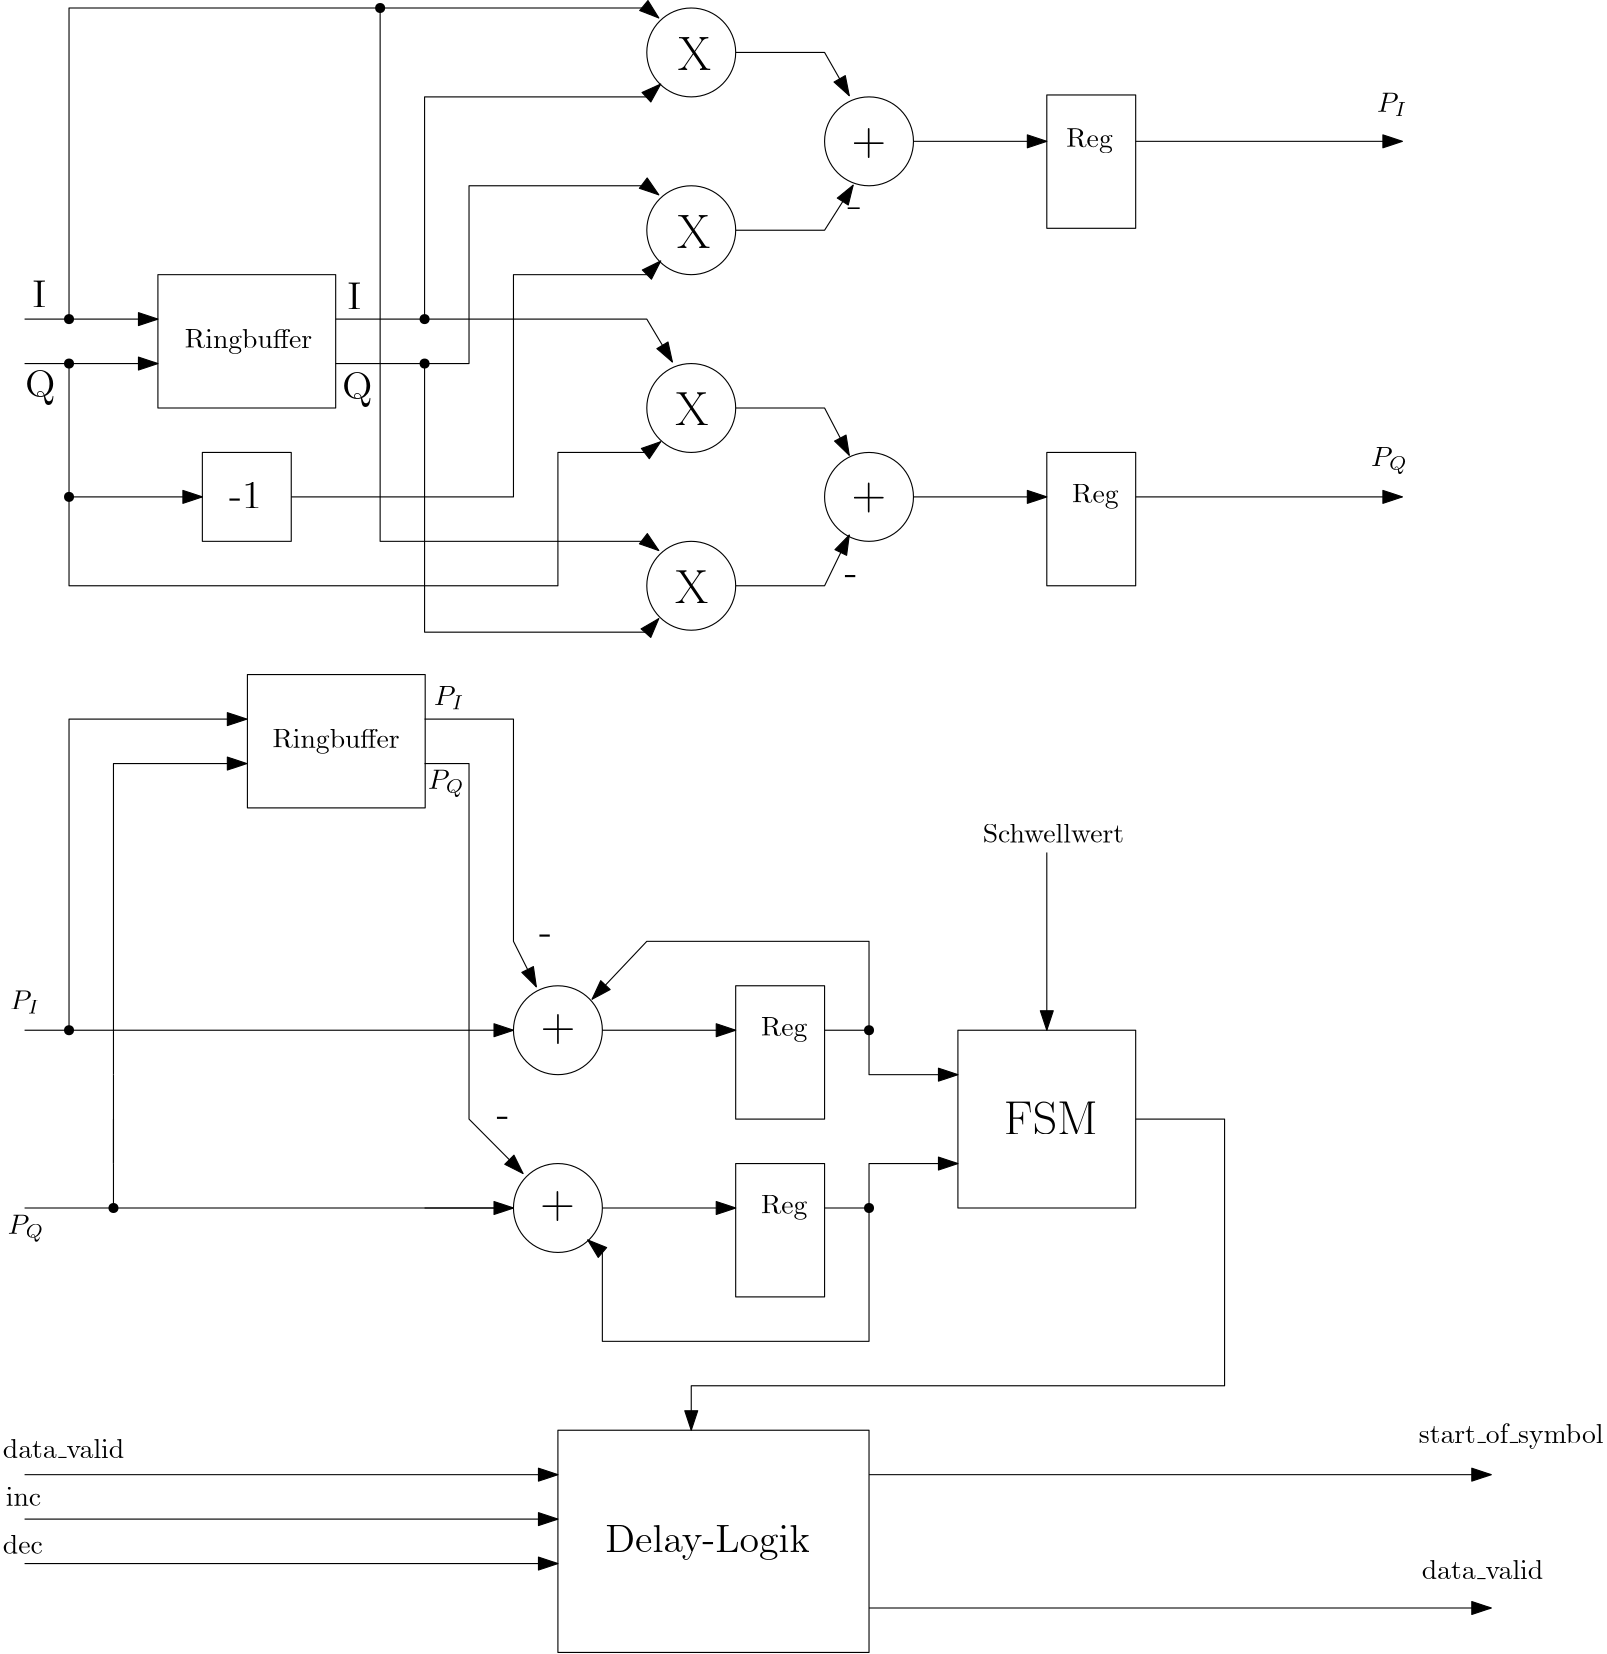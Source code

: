 <?xml version="1.0"?>
<!DOCTYPE ipe SYSTEM "ipe.dtd">
<ipe version="70206" creator="Ipe 7.2.7">
<info created="D:20190212224111" modified="D:20190212224708"/>
<ipestyle name="basic">
<symbol name="arrow/arc(spx)">
<path stroke="sym-stroke" fill="sym-stroke" pen="sym-pen">
0 0 m
-1 0.333 l
-1 -0.333 l
h
</path>
</symbol>
<symbol name="arrow/farc(spx)">
<path stroke="sym-stroke" fill="white" pen="sym-pen">
0 0 m
-1 0.333 l
-1 -0.333 l
h
</path>
</symbol>
<symbol name="arrow/ptarc(spx)">
<path stroke="sym-stroke" fill="sym-stroke" pen="sym-pen">
0 0 m
-1 0.333 l
-0.8 0 l
-1 -0.333 l
h
</path>
</symbol>
<symbol name="arrow/fptarc(spx)">
<path stroke="sym-stroke" fill="white" pen="sym-pen">
0 0 m
-1 0.333 l
-0.8 0 l
-1 -0.333 l
h
</path>
</symbol>
<symbol name="mark/circle(sx)" transformations="translations">
<path fill="sym-stroke">
0.6 0 0 0.6 0 0 e
0.4 0 0 0.4 0 0 e
</path>
</symbol>
<symbol name="mark/disk(sx)" transformations="translations">
<path fill="sym-stroke">
0.6 0 0 0.6 0 0 e
</path>
</symbol>
<symbol name="mark/fdisk(sfx)" transformations="translations">
<group>
<path fill="sym-fill">
0.5 0 0 0.5 0 0 e
</path>
<path fill="sym-stroke" fillrule="eofill">
0.6 0 0 0.6 0 0 e
0.4 0 0 0.4 0 0 e
</path>
</group>
</symbol>
<symbol name="mark/box(sx)" transformations="translations">
<path fill="sym-stroke" fillrule="eofill">
-0.6 -0.6 m
0.6 -0.6 l
0.6 0.6 l
-0.6 0.6 l
h
-0.4 -0.4 m
0.4 -0.4 l
0.4 0.4 l
-0.4 0.4 l
h
</path>
</symbol>
<symbol name="mark/square(sx)" transformations="translations">
<path fill="sym-stroke">
-0.6 -0.6 m
0.6 -0.6 l
0.6 0.6 l
-0.6 0.6 l
h
</path>
</symbol>
<symbol name="mark/fsquare(sfx)" transformations="translations">
<group>
<path fill="sym-fill">
-0.5 -0.5 m
0.5 -0.5 l
0.5 0.5 l
-0.5 0.5 l
h
</path>
<path fill="sym-stroke" fillrule="eofill">
-0.6 -0.6 m
0.6 -0.6 l
0.6 0.6 l
-0.6 0.6 l
h
-0.4 -0.4 m
0.4 -0.4 l
0.4 0.4 l
-0.4 0.4 l
h
</path>
</group>
</symbol>
<symbol name="mark/cross(sx)" transformations="translations">
<group>
<path fill="sym-stroke">
-0.43 -0.57 m
0.57 0.43 l
0.43 0.57 l
-0.57 -0.43 l
h
</path>
<path fill="sym-stroke">
-0.43 0.57 m
0.57 -0.43 l
0.43 -0.57 l
-0.57 0.43 l
h
</path>
</group>
</symbol>
<symbol name="arrow/fnormal(spx)">
<path stroke="sym-stroke" fill="white" pen="sym-pen">
0 0 m
-1 0.333 l
-1 -0.333 l
h
</path>
</symbol>
<symbol name="arrow/pointed(spx)">
<path stroke="sym-stroke" fill="sym-stroke" pen="sym-pen">
0 0 m
-1 0.333 l
-0.8 0 l
-1 -0.333 l
h
</path>
</symbol>
<symbol name="arrow/fpointed(spx)">
<path stroke="sym-stroke" fill="white" pen="sym-pen">
0 0 m
-1 0.333 l
-0.8 0 l
-1 -0.333 l
h
</path>
</symbol>
<symbol name="arrow/linear(spx)">
<path stroke="sym-stroke" pen="sym-pen">
-1 0.333 m
0 0 l
-1 -0.333 l
</path>
</symbol>
<symbol name="arrow/fdouble(spx)">
<path stroke="sym-stroke" fill="white" pen="sym-pen">
0 0 m
-1 0.333 l
-1 -0.333 l
h
-1 0 m
-2 0.333 l
-2 -0.333 l
h
</path>
</symbol>
<symbol name="arrow/double(spx)">
<path stroke="sym-stroke" fill="sym-stroke" pen="sym-pen">
0 0 m
-1 0.333 l
-1 -0.333 l
h
-1 0 m
-2 0.333 l
-2 -0.333 l
h
</path>
</symbol>
<pen name="heavier" value="0.8"/>
<pen name="fat" value="1.2"/>
<pen name="ultrafat" value="2"/>
<symbolsize name="large" value="5"/>
<symbolsize name="small" value="2"/>
<symbolsize name="tiny" value="1.1"/>
<arrowsize name="large" value="10"/>
<arrowsize name="small" value="5"/>
<arrowsize name="tiny" value="3"/>
<color name="red" value="1 0 0"/>
<color name="green" value="0 1 0"/>
<color name="blue" value="0 0 1"/>
<color name="yellow" value="1 1 0"/>
<color name="orange" value="1 0.647 0"/>
<color name="gold" value="1 0.843 0"/>
<color name="purple" value="0.627 0.125 0.941"/>
<color name="gray" value="0.745"/>
<color name="brown" value="0.647 0.165 0.165"/>
<color name="navy" value="0 0 0.502"/>
<color name="pink" value="1 0.753 0.796"/>
<color name="seagreen" value="0.18 0.545 0.341"/>
<color name="turquoise" value="0.251 0.878 0.816"/>
<color name="violet" value="0.933 0.51 0.933"/>
<color name="darkblue" value="0 0 0.545"/>
<color name="darkcyan" value="0 0.545 0.545"/>
<color name="darkgray" value="0.663"/>
<color name="darkgreen" value="0 0.392 0"/>
<color name="darkmagenta" value="0.545 0 0.545"/>
<color name="darkorange" value="1 0.549 0"/>
<color name="darkred" value="0.545 0 0"/>
<color name="lightblue" value="0.678 0.847 0.902"/>
<color name="lightcyan" value="0.878 1 1"/>
<color name="lightgray" value="0.827"/>
<color name="lightgreen" value="0.565 0.933 0.565"/>
<color name="lightyellow" value="1 1 0.878"/>
<dashstyle name="dashed" value="[4] 0"/>
<dashstyle name="dotted" value="[1 3] 0"/>
<dashstyle name="dash dotted" value="[4 2 1 2] 0"/>
<dashstyle name="dash dot dotted" value="[4 2 1 2 1 2] 0"/>
<textsize name="large" value="\large"/>
<textsize name="Large" value="\Large"/>
<textsize name="LARGE" value="\LARGE"/>
<textsize name="huge" value="\huge"/>
<textsize name="Huge" value="\Huge"/>
<textsize name="small" value="\small"/>
<textsize name="footnote" value="\footnotesize"/>
<textsize name="tiny" value="\tiny"/>
<textstyle name="center" begin="\begin{center}" end="\end{center}"/>
<textstyle name="itemize" begin="\begin{itemize}" end="\end{itemize}"/>
<textstyle name="item" begin="\begin{itemize}\item{}" end="\end{itemize}"/>
<gridsize name="4 pts" value="4"/>
<gridsize name="8 pts (~3 mm)" value="8"/>
<gridsize name="16 pts (~6 mm)" value="16"/>
<gridsize name="32 pts (~12 mm)" value="32"/>
<gridsize name="10 pts (~3.5 mm)" value="10"/>
<gridsize name="20 pts (~7 mm)" value="20"/>
<gridsize name="14 pts (~5 mm)" value="14"/>
<gridsize name="28 pts (~10 mm)" value="28"/>
<gridsize name="56 pts (~20 mm)" value="56"/>
<anglesize name="90 deg" value="90"/>
<anglesize name="60 deg" value="60"/>
<anglesize name="45 deg" value="45"/>
<anglesize name="30 deg" value="30"/>
<anglesize name="22.5 deg" value="22.5"/>
<opacity name="10%" value="0.1"/>
<opacity name="30%" value="0.3"/>
<opacity name="50%" value="0.5"/>
<opacity name="75%" value="0.75"/>
<tiling name="falling" angle="-60" step="4" width="1"/>
<tiling name="rising" angle="30" step="4" width="1"/>
</ipestyle>
<page>
<layer name="alpha"/>
<view layers="alpha" active="alpha"/>
<path layer="alpha" stroke="black">
64 704 m
64 656 l
128 656 l
128 704 l
h
</path>
<path matrix="1 0 0 1 -159.78 -143.956" stroke="black">
256 704 m
256 656 l
320 656 l
320 704 l
h
</path>
<text matrix="1 0 0 1 -86.2979 101.598" transformations="translations" pos="160 576" stroke="black" type="label" width="45.828" height="6.926" depth="1.93" valign="baseline">Ringbuffer</text>
<text matrix="1 0 0 1 -198.778 -90.3574" transformations="translations" pos="304 624" stroke="black" type="label" width="45.828" height="6.926" depth="1.93" valign="baseline">Ringbuffer</text>
<path stroke="black" arrow="normal/normal">
16 688 m
64 688 l
</path>
<path stroke="black" arrow="normal/normal">
16 672 m
64 672 l
</path>
<path matrix="1 0 0 1 112 32.6998" stroke="black">
272 736 m
272 688 l
304 688 l
304 736 l
h
</path>
<path matrix="1 0 0 1 112 -16" stroke="black">
272 656 m
272 608 l
304 608 l
304 656 l
h
</path>
<text matrix="1 0 0 1 54.9977 157.901" transformations="translations" pos="336 592" stroke="black" type="label" width="16.743" height="6.815" depth="1.93" valign="baseline">Reg</text>
<text matrix="1 0 0 1 137.097 125.901" transformations="translations" pos="256 496" stroke="black" type="label" width="16.743" height="6.815" depth="1.93" valign="baseline">Reg</text>
<path matrix="1 0 0 1 32 48" stroke="black">
16 0 0 16 224 736 e
</path>
<path matrix="1 0 0 1 32 48" stroke="black">
16 0 0 16 224 672 e
</path>
<path matrix="1 0 0 1 32 48" stroke="black">
16 0 0 16 224 608 e
</path>
<path matrix="1 0 0 1 32 48" stroke="black">
16 0 0 16 224 544 e
</path>
<text matrix="1 0 0 1 27.1016 41.7021" transformations="translations" pos="224 736" stroke="black" type="label" width="11.936" height="11.761" depth="0" valign="baseline" size="LARGE">X</text>
<text matrix="1 0 0 1 -5.08762 25.6075" transformations="translations" pos="256 688" stroke="black" type="label" width="11.936" height="11.761" depth="0" valign="baseline" size="LARGE">X</text>
<text matrix="1 0 0 1 -5.78738 57.7967" transformations="translations" pos="256 592" stroke="black" type="label" width="11.936" height="11.761" depth="0" valign="baseline" size="LARGE">X</text>
<text matrix="1 0 0 1 -21.882 41.7021" transformations="translations" pos="272 544" stroke="black" type="label" width="11.936" height="11.761" depth="0" valign="baseline" size="LARGE">X</text>
<path stroke="black" arrow="normal/normal">
32 688 m
32 800 l
240 800 l
244.318 796.416 l
</path>
<path stroke="black" arrow="normal/normal">
128 688 m
160 688 l
160 768 l
240 768 l
245.018 772.624 l
</path>
<path stroke="black" arrow="normal/normal">
32 672 m
32 624 l
80 624 l
</path>
<path stroke="black" arrow="normal/normal">
112 624 m
192 624 l
192 704 l
240 704 l
245.018 708.945 l
</path>
<path stroke="black" arrow="normal/normal">
128 672 m
176 672 l
176 736 l
240 736 l
244.318 732.737 l
</path>
<path stroke="black">
80 640 m
80 608 l
112 608 l
112 640 l
h
</path>
<text matrix="1 0 0 1 -54.3896 59.8304" transformations="translations" pos="144 560" stroke="black" type="label" width="11.706" height="9.245" depth="0" valign="baseline" size="Large">-1</text>
<path stroke="black">
16 0 0 16 320 752 e
</path>
<path stroke="black">
16 0 0 16 320 624 e
</path>
<text matrix="1 0 0 1 41.7021 283.102" transformations="translations" pos="272 464" stroke="black" type="label" width="12.392" height="9.703" depth="1.09" valign="baseline" size="LARGE">+</text>
<text matrix="1 0 0 1 -6.2979 59.4801" transformations="translations" pos="320 560" stroke="black" type="label" width="12.392" height="9.703" depth="1.09" valign="baseline" size="LARGE">+</text>
<path stroke="black" arrow="normal/normal">
336 752 m
384 752 l
</path>
<path stroke="black" arrow="normal/normal">
336 624 m
384 624 l
</path>
<path stroke="black" arrow="normal/normal">
272 784 m
304 784 l
312.895 768.425 l
</path>
<path stroke="black" arrow="normal/normal">
272 720 m
304 720 l
314.294 736.236 l
</path>
<path stroke="black" arrow="normal/normal">
160 688 m
240 688 l
249.216 672.557 l
</path>
<path stroke="black" arrow="normal/normal">
32 624 m
32 592 l
208 592 l
208 640 l
240 640 l
245.018 643.867 l
</path>
<use name="mark/disk(sx)" pos="32 624" size="normal" stroke="black"/>
<use name="mark/disk(sx)" pos="160 688" size="normal" stroke="black"/>
<use name="mark/disk(sx)" pos="32 688" size="normal" stroke="black"/>
<use name="mark/disk(sx)" pos="32 672" size="normal" stroke="black"/>
<path stroke="black" arrow="normal/normal">
144 800 m
144 608 l
240 608 l
244.318 604.68 l
</path>
<path matrix="1 0 0 1 0 -0.699766" stroke="black" arrow="normal/normal">
160 672 m
160 576 l
240 576 l
244.318 580.888 l
</path>
<use name="mark/disk(sx)" pos="144 800" size="normal" stroke="black"/>
<use name="mark/disk(sx)" pos="160 672" size="normal" stroke="black"/>
<text matrix="1 0 0 1 -109.201 196.199" transformations="translations" pos="128 496" stroke="black" type="label" width="5.068" height="9.803" depth="0" valign="baseline" size="Large">I</text>
<text matrix="1 0 0 1 -165.145 174.942" transformations="translations" pos="181.339 485.02" stroke="black" type="label" width="10.926" height="9.803" depth="2.79" valign="baseline" size="Large">Q</text>
<text matrix="1 0 0 1 4.16115 195.499" transformations="translations" pos="128 496" stroke="black" type="label" width="5.068" height="9.803" depth="0" valign="baseline" size="Large">I</text>
<text matrix="1 0 0 1 -51.0831 174.242" transformations="translations" pos="181.339 485.02" stroke="black" type="label" width="10.926" height="9.803" depth="2.79" valign="baseline" size="Large">Q</text>
<path stroke="black" arrow="normal/normal">
272 656 m
304 656 l
312.895 638.968 l
</path>
<path stroke="black" arrow="normal/normal">
272 592 m
304 592 l
312.895 610.278 l
</path>
<path stroke="black" arrow="normal/normal">
416 752 m
512 752 l
</path>
<path stroke="black" arrow="normal/normal">
416 624 m
512 624 l
</path>
<text matrix="1 0 0 1 54.9047 -5.38282" transformations="translations" pos="448 768" stroke="black" type="label" width="10.967" height="6.812" depth="1.49" valign="baseline" style="math">P_{I}</text>
<text matrix="1 0 0 1 52.7516 -4.84454" transformations="translations" pos="448 640" stroke="black" type="label" width="13.169" height="6.808" depth="2.85" valign="baseline" style="math">P_{Q}</text>
<text matrix="1 0 0 1 -10.3516 -64.4141" transformations="translations" pos="21.1349 503.899" stroke="black" type="label" width="10.967" height="6.812" depth="1.49" valign="baseline" style="math">P_I</text>
<text matrix="1 0 0 1 -12.0078 -114.484" transformations="translations" pos="21.963 473.259" stroke="black" type="label" width="13.169" height="6.808" depth="2.85" valign="baseline" style="math">P_Q</text>
<path stroke="black" arrow="normal/normal">
32 432 m
32 544 l
96 544 l
</path>
<path stroke="black" arrow="normal/normal">
48 416 m
48 528 l
96 528 l
</path>
<path stroke="black">
48 384 m
48 416 l
48 416 l
</path>
<path matrix="1 0 0 1 0 -208" stroke="black">
272 656 m
272 608 l
304 608 l
304 656 l
h
</path>
<text matrix="1 0 0 1 25.097 -66.099" transformations="translations" pos="256 496" stroke="black" type="label" width="16.743" height="6.815" depth="1.93" valign="baseline">Reg</text>
<path matrix="1 0 0 1 0 -272" stroke="black">
272 656 m
272 608 l
304 608 l
304 656 l
h
</path>
<text matrix="1 0 0 1 25.097 -130.099" transformations="translations" pos="256 496" stroke="black" type="label" width="16.743" height="6.815" depth="1.93" valign="baseline">Reg</text>
<path matrix="1 0 0 1 0 16" stroke="black">
48 368 m
48 384 l
</path>
<path stroke="black">
16 0 0 16 208 432 e
</path>
<path stroke="black">
16 0 0 16 208 368 e
</path>
<text matrix="1 0 0 1 -3.1851 -4.45914" transformations="translations" pos="204.971 432.555" stroke="black" type="label" width="12.392" height="9.703" depth="1.09" valign="baseline" size="LARGE">+</text>
<text matrix="1 0 0 1 -8.91828 -0.95553" transformations="translations" pos="210.569 365.377" stroke="black" type="label" width="12.392" height="9.703" depth="1.09" valign="baseline" size="LARGE">+</text>
<text transformations="translations" pos="311.216 592.267" stroke="black" type="label" width="4.682" height="6.177" depth="0" valign="baseline" size="Large">-</text>
<text transformations="translations" pos="312.235 724.258" stroke="black" type="label" width="5.197" height="7.411" depth="0" valign="baseline" size="LARGE">-</text>
<path stroke="black" arrow="normal/normal">
304 432 m
320 432 l
320 464 l
240 464 l
220.297 443.154 l
</path>
<path stroke="black" arrow="normal/normal">
160 544 m
192 544 l
192 464 l
200.231 447.614 l
</path>
<path stroke="black" arrow="normal/normal">
16 432 m
192 432 l
</path>
<text transformations="translations" pos="201.186 462.902" stroke="black" type="label" width="4.682" height="6.177" depth="0" valign="baseline" size="Large">-</text>
<path stroke="black" arrow="normal/normal">
224 432 m
272 432 l
</path>
<path stroke="black">
16 368 m
192 368 l
</path>
<path stroke="black">
48 368 m
48 384 l
</path>
<use name="mark/disk(sx)" pos="32 432" size="normal" stroke="black"/>
<use name="mark/disk(sx)" pos="48 368" size="normal" stroke="black"/>
<path stroke="black" arrow="normal/normal">
160 368 m
192 368 l
</path>
<path stroke="black" arrow="normal/normal">
224 368 m
272 368 l
</path>
<path stroke="black" arrow="normal/normal">
304 368 m
320 368 l
320 320 l
224 320 l
224 352 l
218.704 356.52 l
</path>
<path stroke="black" arrow="normal/normal">
160 528 m
176 528 l
176 400 l
195.453 380.408 l
</path>
<text transformations="translations" pos="185.898 397.289" stroke="black" type="label" width="4.682" height="6.177" depth="0" valign="baseline" size="Large">-</text>
<text matrix="1 0 0 1 -3.76797 -2.15313" transformations="translations" pos="167.134 551.219" stroke="black" type="label" width="10.967" height="6.812" depth="1.49" valign="baseline" style="math">P_I</text>
<text matrix="1 0 0 1 -5.38282 1.61485" transformations="translations" pos="166.595 517.308" stroke="black" type="label" width="13.169" height="6.808" depth="2.85" valign="baseline" style="math">P_Q</text>
<path matrix="1 0 0 1 0 -16" stroke="black">
352 448 m
352 384 l
416 384 l
416 448 l
h
</path>
<text matrix="1 0 0 1 0.538282 -37.5313" transformations="translations" pos="368 432" stroke="black" type="label" width="33.794" height="11.761" depth="0" valign="baseline" size="LARGE">FSM</text>
<path stroke="black" arrow="normal/normal">
320 432 m
320 416 l
352 416 l
</path>
<path stroke="black" arrow="normal/normal">
320 368 m
320 384 l
352 384 l
</path>
<use name="mark/disk(sx)" pos="320 432" size="normal" stroke="black"/>
<use name="mark/disk(sx)" pos="320 368" size="normal" stroke="black"/>
<path stroke="black">
208 288 m
208 208 l
320 208 l
320 288 l
h
</path>
<text matrix="1 0 0 1 -14.9234 -11.8422" transformations="translations" pos="240 256" stroke="black" type="label" width="73.743" height="9.962" depth="2.79" valign="baseline" size="Large">Delay-Logik</text>
<path stroke="black" arrow="normal/normal">
416 400 m
448 400 l
448 304 l
256 304 l
256 288 l
</path>
<path stroke="black" arrow="normal/normal">
16 272 m
208 272 l
</path>
<path stroke="black" arrow="normal/normal">
16 256 m
208 256 l
</path>
<path stroke="black" arrow="normal/normal">
16 240 m
208 240 l
</path>
<path stroke="black" arrow="normal/normal">
320 272 m
544 272 l
</path>
<path stroke="black" arrow="normal/normal">
320 224 m
544 224 l
</path>
<text matrix="1 0 0 1 -8.07423 -3.76797" transformations="translations" pos="16.2263 281.772" stroke="black" type="label" width="43.714" height="6.918" depth="0" valign="baseline">data\_valid</text>
<text matrix="1 0 0 1 -8.61251 -1.07656" transformations="translations" pos="17.8412 261.855" stroke="black" type="label" width="12.73" height="6.654" depth="0" valign="baseline">inc</text>
<text matrix="1 0 0 1 -8.61251 -1.07656" transformations="translations" pos="16.7646 244.63" stroke="black" type="label" width="14.39" height="6.918" depth="0" valign="baseline">dec</text>
<text matrix="1 0 0 1 31.2203 0.538282" transformations="translations" pos="486.685 282.848" stroke="black" type="label" width="66.534" height="6.926" depth="1.93" valign="baseline">start\_of\_symbol</text>
<text matrix="1 0 0 1 31.2203 -1.61485" transformations="translations" pos="487.761 236.018" stroke="black" type="label" width="43.714" height="6.918" depth="0" valign="baseline">data\_valid</text>
<path stroke="black" arrow="normal/normal">
384 496 m
384 432 l
</path>
<text matrix="1 0 0 1 -7.10059 -12.4497" transformations="translations" pos="368 512" stroke="black" type="label" width="50.948" height="6.918" depth="0" valign="baseline">Schwellwert</text>
</page>
</ipe>
